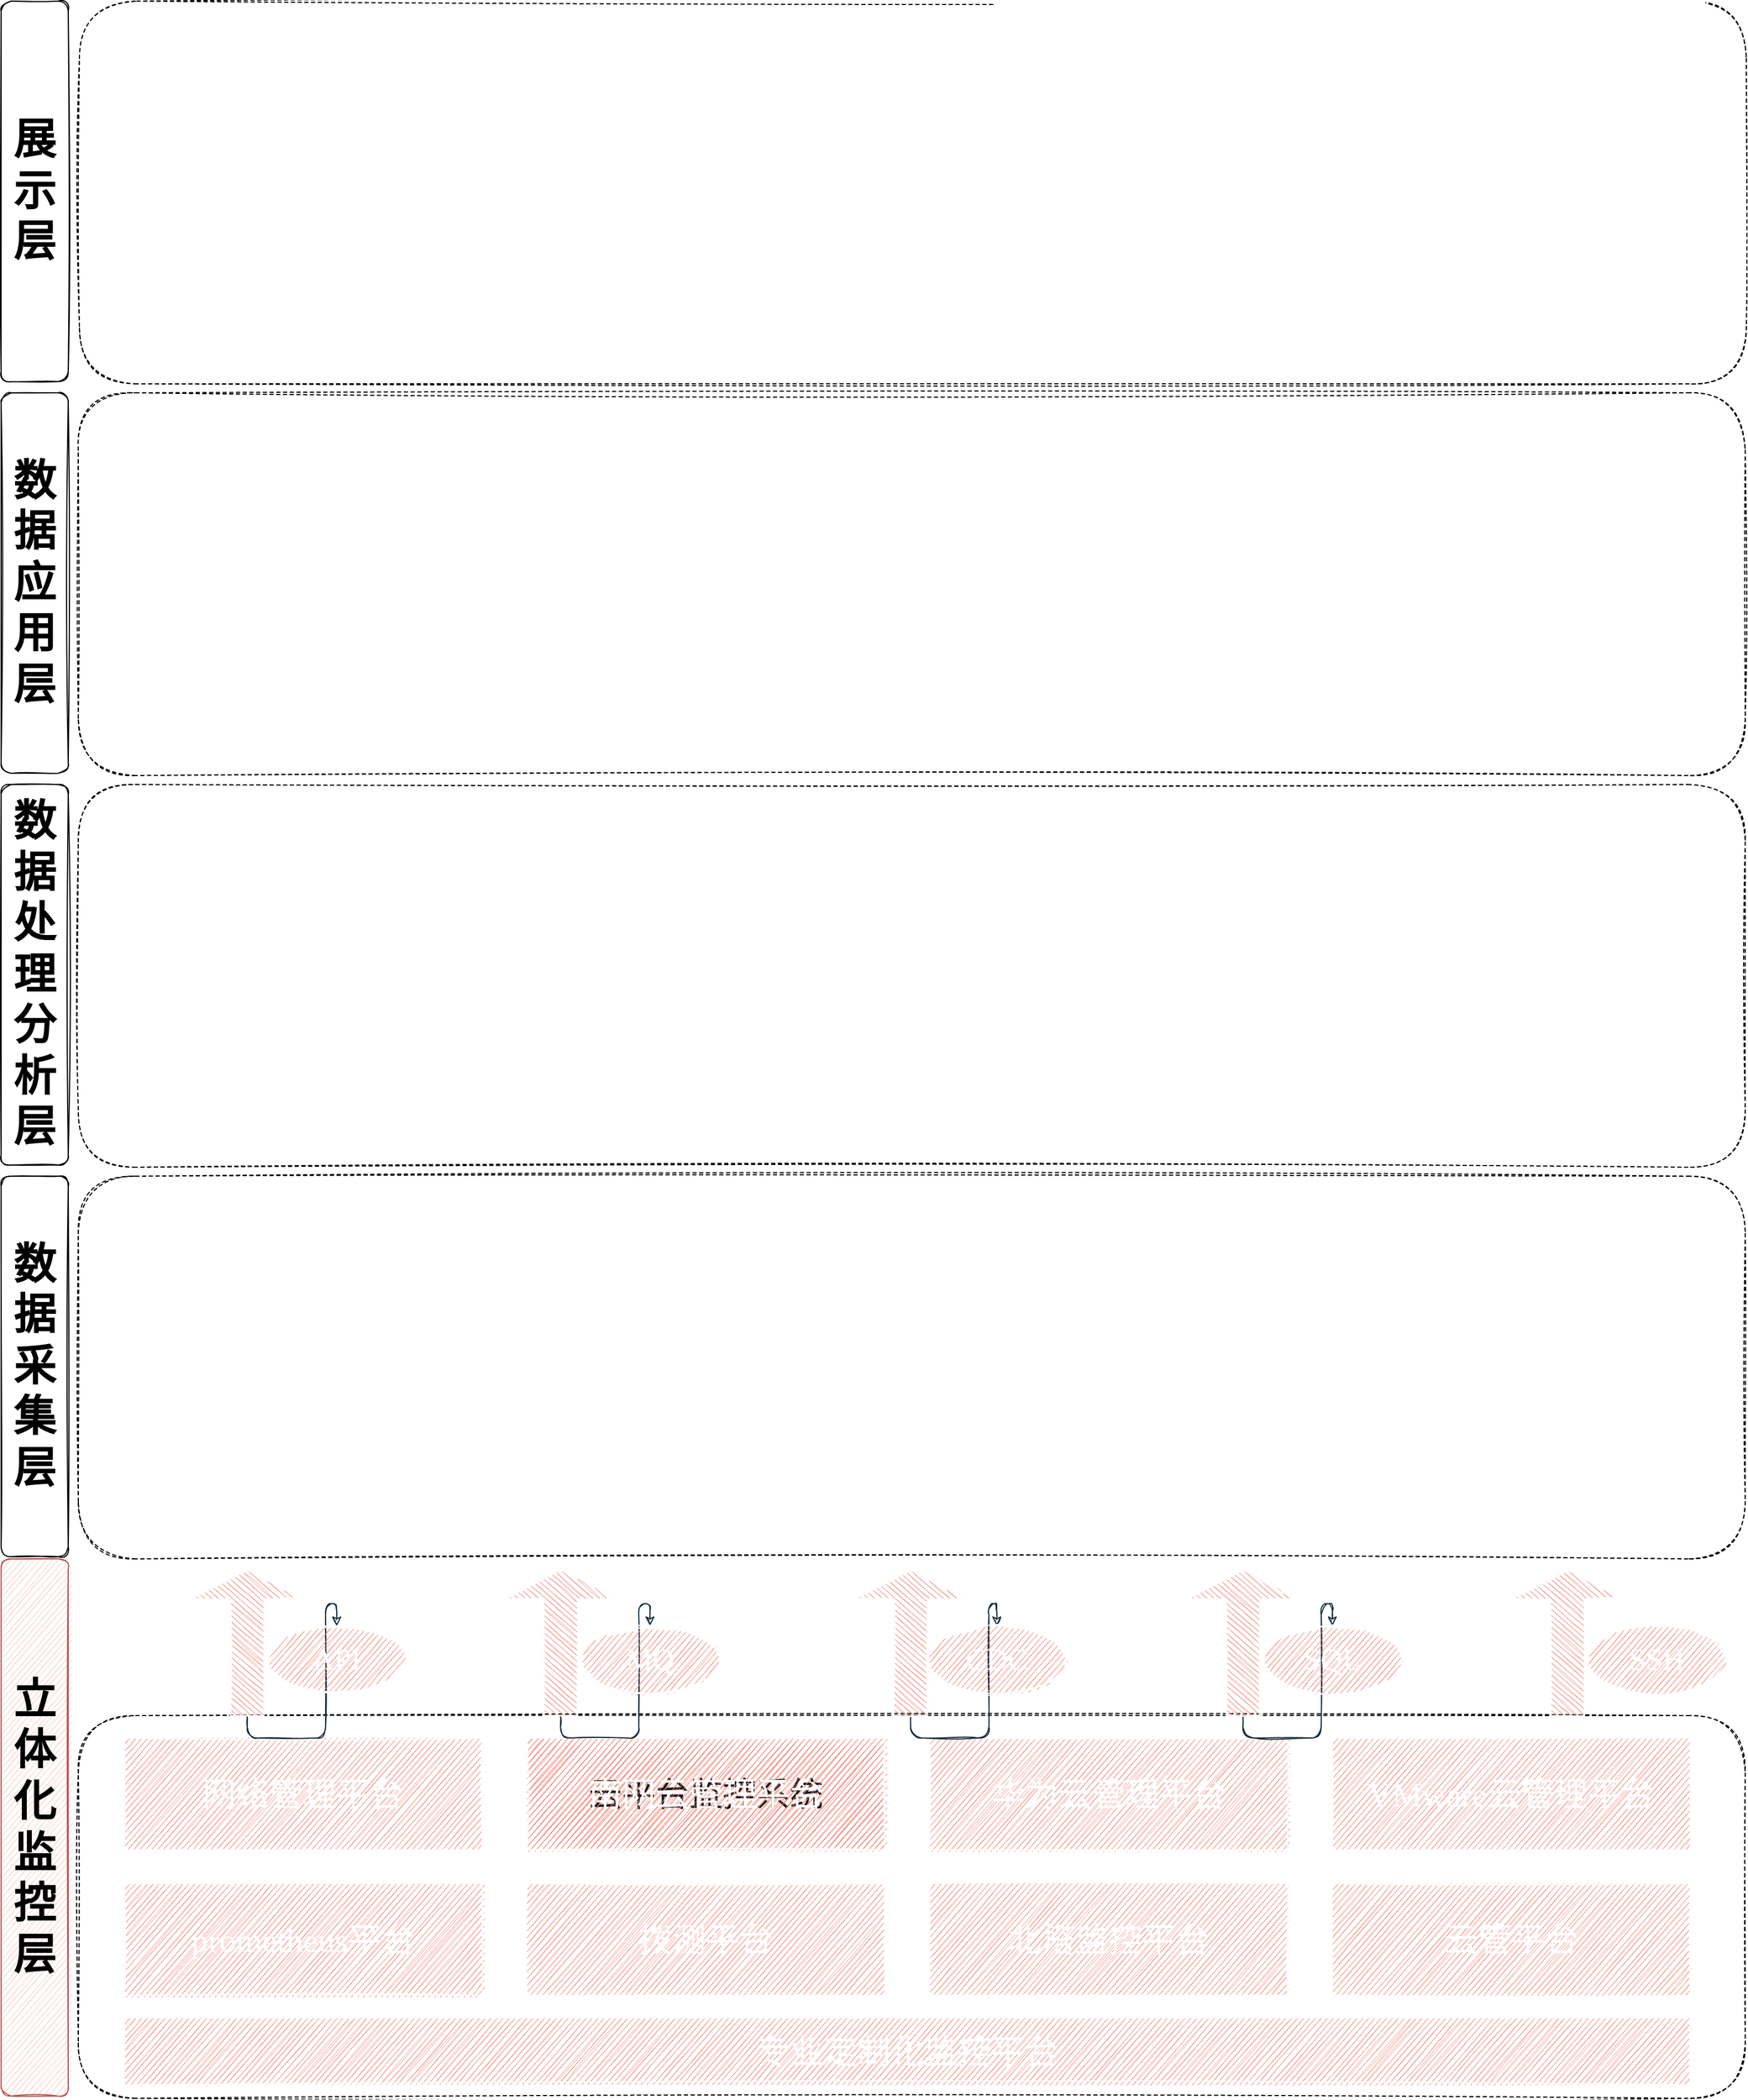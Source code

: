 <mxfile version="15.2.7" type="github">
  <diagram id="K7HydN_vtef9m2hoQVEX" name="Page-1">
    <mxGraphModel dx="2521" dy="1137" grid="1" gridSize="10" guides="1" tooltips="1" connect="1" arrows="1" fold="1" page="1" pageScale="1" pageWidth="827" pageHeight="1169" math="0" shadow="0">
      <root>
        <mxCell id="0" />
        <mxCell id="1" parent="0" />
        <mxCell id="Dmu5rAs_sLpRuxzt0D4c-6" value="" style="rounded=1;whiteSpace=wrap;html=1;sketch=1;dashed=1;" vertex="1" parent="1">
          <mxGeometry x="-330" y="718" width="1490" height="342" as="geometry" />
        </mxCell>
        <mxCell id="Dmu5rAs_sLpRuxzt0D4c-7" value="&lt;h2 style=&quot;font-size: 38px;&quot;&gt;&lt;font face=&quot;Times New Roman&quot; style=&quot;font-size: 38px;&quot;&gt;展示层&lt;/font&gt;&lt;/h2&gt;" style="rounded=1;whiteSpace=wrap;html=1;sketch=1;fontFamily=Comic Sans MS;fontSize=38;" vertex="1" parent="1">
          <mxGeometry x="-400" y="718" width="60" height="340" as="geometry" />
        </mxCell>
        <mxCell id="Dmu5rAs_sLpRuxzt0D4c-8" value="&lt;h2 style=&quot;font-size: 38px;&quot;&gt;&lt;font face=&quot;Times New Roman&quot; style=&quot;font-size: 38px;&quot;&gt;数据应用层&lt;/font&gt;&lt;/h2&gt;" style="rounded=1;whiteSpace=wrap;html=1;sketch=1;fontFamily=Comic Sans MS;fontSize=38;" vertex="1" parent="1">
          <mxGeometry x="-400" y="1068" width="60" height="340" as="geometry" />
        </mxCell>
        <mxCell id="Dmu5rAs_sLpRuxzt0D4c-9" value="&lt;h2 style=&quot;font-size: 38px;&quot;&gt;&lt;font face=&quot;Times New Roman&quot; style=&quot;font-size: 38px;&quot;&gt;数据处理分析层&lt;/font&gt;&lt;/h2&gt;" style="rounded=1;whiteSpace=wrap;html=1;sketch=1;fontFamily=Comic Sans MS;fontSize=38;" vertex="1" parent="1">
          <mxGeometry x="-400" y="1418" width="60" height="340" as="geometry" />
        </mxCell>
        <mxCell id="Dmu5rAs_sLpRuxzt0D4c-10" value="&lt;h2 style=&quot;font-size: 38px;&quot;&gt;&lt;font face=&quot;Times New Roman&quot; style=&quot;font-size: 38px;&quot;&gt;数据采集层&lt;/font&gt;&lt;/h2&gt;" style="rounded=1;whiteSpace=wrap;html=1;sketch=1;fontFamily=Comic Sans MS;fontSize=38;" vertex="1" parent="1">
          <mxGeometry x="-400" y="1768" width="60" height="340" as="geometry" />
        </mxCell>
        <mxCell id="Dmu5rAs_sLpRuxzt0D4c-13" value="" style="rounded=1;whiteSpace=wrap;html=1;sketch=1;dashed=1;" vertex="1" parent="1">
          <mxGeometry x="-331" y="1068" width="1490" height="342" as="geometry" />
        </mxCell>
        <mxCell id="Dmu5rAs_sLpRuxzt0D4c-14" value="" style="rounded=1;whiteSpace=wrap;html=1;sketch=1;dashed=1;" vertex="1" parent="1">
          <mxGeometry x="-331" y="1418" width="1490" height="342" as="geometry" />
        </mxCell>
        <mxCell id="Dmu5rAs_sLpRuxzt0D4c-15" value="" style="rounded=1;whiteSpace=wrap;html=1;sketch=1;dashed=1;" vertex="1" parent="1">
          <mxGeometry x="-331" y="1768" width="1490" height="342" as="geometry" />
        </mxCell>
        <mxCell id="Dmu5rAs_sLpRuxzt0D4c-17" value="&lt;h2 style=&quot;font-size: 38px;&quot;&gt;&lt;font face=&quot;Times New Roman&quot; style=&quot;font-size: 38px;&quot;&gt;立体化监控层&lt;/font&gt;&lt;/h2&gt;" style="rounded=1;whiteSpace=wrap;html=1;sketch=1;fontFamily=Comic Sans MS;fontSize=38;fillColor=#f8cecc;strokeColor=#b85450;" vertex="1" parent="1">
          <mxGeometry x="-400" y="2110" width="60" height="480" as="geometry" />
        </mxCell>
        <mxCell id="Dmu5rAs_sLpRuxzt0D4c-18" value="" style="rounded=1;whiteSpace=wrap;html=1;sketch=1;dashed=1;fontSize=38;fontFamily=Comic Sans MS;" vertex="1" parent="1">
          <mxGeometry x="-331" y="2250" width="1490" height="342" as="geometry" />
        </mxCell>
        <mxCell id="Dmu5rAs_sLpRuxzt0D4c-19" value="&lt;span style=&quot;font-size: 30px;&quot;&gt;网络管理平台&lt;/span&gt;" style="rounded=0;whiteSpace=wrap;html=1;sketch=1;fontColor=#FFFFFF;strokeColor=#FFFFFF;fillColor=#F08E81;labelBackgroundColor=none;fontSize=30;fontFamily=Comic Sans MS;" vertex="1" parent="1">
          <mxGeometry x="-290" y="2270" width="320" height="100" as="geometry" />
        </mxCell>
        <mxCell id="Dmu5rAs_sLpRuxzt0D4c-20" value="&lt;span style=&quot;color: rgb(255, 255, 255); font-size: 30px;&quot;&gt;prometheus&lt;/span&gt;&lt;font color=&quot;#ffffff&quot; style=&quot;font-size: 30px;&quot;&gt;&lt;span style=&quot;font-size: 30px;&quot;&gt;平台&lt;/span&gt;&lt;/font&gt;" style="rounded=0;whiteSpace=wrap;html=1;sketch=1;fontColor=#1A1A1A;strokeColor=#FFFFFF;fillColor=#F08E81;fontSize=30;fontFamily=Comic Sans MS;" vertex="1" parent="1">
          <mxGeometry x="-290" y="2400" width="320" height="100" as="geometry" />
        </mxCell>
        <mxCell id="Dmu5rAs_sLpRuxzt0D4c-21" value="云平台监控系统" style="rounded=0;whiteSpace=wrap;html=1;sketch=1;fontColor=#1A1A1A;strokeColor=#FFFFFF;fillColor=#F08E81;fontSize=30;fontFamily=Comic Sans MS;" vertex="1" parent="1">
          <mxGeometry x="70" y="2270" width="320" height="100" as="geometry" />
        </mxCell>
        <mxCell id="Dmu5rAs_sLpRuxzt0D4c-22" value="&lt;span style=&quot;color: rgb(255, 255, 255); font-size: 30px;&quot;&gt;拨测平台&lt;/span&gt;" style="rounded=0;whiteSpace=wrap;html=1;sketch=1;fontColor=#1A1A1A;strokeColor=#FFFFFF;fillColor=#F08E81;fontSize=30;fontFamily=Comic Sans MS;" vertex="1" parent="1">
          <mxGeometry x="70" y="2400" width="320" height="100" as="geometry" />
        </mxCell>
        <mxCell id="Dmu5rAs_sLpRuxzt0D4c-23" value="&lt;span style=&quot;color: rgb(255, 255, 255); font-size: 30px;&quot;&gt;华为云管理平台&lt;/span&gt;" style="rounded=0;whiteSpace=wrap;html=1;sketch=1;fontColor=#1A1A1A;strokeColor=#FFFFFF;fillColor=#F08E81;fontSize=30;fontFamily=Comic Sans MS;" vertex="1" parent="1">
          <mxGeometry x="430" y="2270" width="320" height="100" as="geometry" />
        </mxCell>
        <mxCell id="Dmu5rAs_sLpRuxzt0D4c-24" value="&lt;font color=&quot;#ffffff&quot; style=&quot;font-size: 30px;&quot;&gt;&lt;span style=&quot;font-size: 30px;&quot;&gt;北塔监控平台&lt;/span&gt;&lt;/font&gt;" style="rounded=0;whiteSpace=wrap;html=1;sketch=1;fontColor=#1A1A1A;strokeColor=#FFFFFF;fillColor=#F08E81;fontSize=30;fontFamily=Comic Sans MS;" vertex="1" parent="1">
          <mxGeometry x="430" y="2400" width="320" height="100" as="geometry" />
        </mxCell>
        <mxCell id="Dmu5rAs_sLpRuxzt0D4c-25" value="&lt;span style=&quot;color: rgb(255, 255, 255); font-size: 30px;&quot;&gt;VMware云管理平台&lt;/span&gt;" style="rounded=0;whiteSpace=wrap;html=1;sketch=1;fontColor=#1A1A1A;strokeColor=#FFFFFF;fillColor=#F08E81;fontSize=30;fontFamily=Comic Sans MS;" vertex="1" parent="1">
          <mxGeometry x="790" y="2270" width="320" height="100" as="geometry" />
        </mxCell>
        <mxCell id="Dmu5rAs_sLpRuxzt0D4c-26" value="&lt;span style=&quot;color: rgb(255, 255, 255); font-size: 30px;&quot;&gt;云管平台&lt;/span&gt;" style="rounded=0;whiteSpace=wrap;html=1;sketch=1;fontColor=#1A1A1A;strokeColor=#FFFFFF;fillColor=#F08E81;fontSize=30;fontFamily=Comic Sans MS;" vertex="1" parent="1">
          <mxGeometry x="790" y="2400" width="320" height="100" as="geometry" />
        </mxCell>
        <mxCell id="Dmu5rAs_sLpRuxzt0D4c-27" value="&lt;span style=&quot;color: rgb(255, 255, 255); font-size: 30px;&quot;&gt;专业定制化监控平台&lt;/span&gt;" style="rounded=0;whiteSpace=wrap;html=1;sketch=1;fontColor=#1A1A1A;strokeColor=#FFFFFF;fillColor=#F08E81;fontSize=30;fontFamily=Comic Sans MS;" vertex="1" parent="1">
          <mxGeometry x="-290" y="2520" width="1400" height="60" as="geometry" />
        </mxCell>
        <mxCell id="Dmu5rAs_sLpRuxzt0D4c-28" value="&lt;font color=&quot;#ffffff&quot; style=&quot;font-size: 30px;&quot;&gt;&lt;span style=&quot;font-size: 30px;&quot;&gt;南网云管理平台&lt;/span&gt;&lt;/font&gt;" style="rounded=0;whiteSpace=wrap;html=1;sketch=1;fontColor=#1A1A1A;strokeColor=#FFFFFF;fillColor=#F08E81;fontSize=30;fontFamily=Comic Sans MS;" vertex="1" parent="1">
          <mxGeometry x="70" y="2270" width="320" height="100" as="geometry" />
        </mxCell>
        <mxCell id="Dmu5rAs_sLpRuxzt0D4c-36" value="" style="edgeStyle=orthogonalEdgeStyle;curved=0;rounded=1;sketch=1;orthogonalLoop=1;jettySize=auto;html=1;fontSize=38;fontColor=#FFFFFF;strokeColor=#182E3E;fontFamily=Comic Sans MS;" edge="1" parent="1" source="Dmu5rAs_sLpRuxzt0D4c-29" target="Dmu5rAs_sLpRuxzt0D4c-35">
          <mxGeometry relative="1" as="geometry" />
        </mxCell>
        <mxCell id="Dmu5rAs_sLpRuxzt0D4c-29" value="" style="shape=singleArrow;direction=north;whiteSpace=wrap;html=1;rounded=0;labelBackgroundColor=none;sketch=1;fontSize=38;fontColor=#FFFFFF;strokeColor=#FFFFFF;fillColor=#F08E81;fontFamily=Comic Sans MS;" vertex="1" parent="1">
          <mxGeometry x="-230" y="2120" width="100" height="130" as="geometry" />
        </mxCell>
        <mxCell id="Dmu5rAs_sLpRuxzt0D4c-40" value="" style="edgeStyle=orthogonalEdgeStyle;curved=0;rounded=1;sketch=1;orthogonalLoop=1;jettySize=auto;html=1;fontSize=38;fontColor=#FFFFFF;strokeColor=#182E3E;fontFamily=Comic Sans MS;" edge="1" parent="1" source="Dmu5rAs_sLpRuxzt0D4c-30" target="Dmu5rAs_sLpRuxzt0D4c-39">
          <mxGeometry relative="1" as="geometry" />
        </mxCell>
        <mxCell id="Dmu5rAs_sLpRuxzt0D4c-30" value="" style="shape=singleArrow;direction=north;whiteSpace=wrap;html=1;rounded=0;labelBackgroundColor=none;sketch=1;fontSize=38;fontColor=#FFFFFF;strokeColor=#FFFFFF;fillColor=#F08E81;fontFamily=Comic Sans MS;" vertex="1" parent="1">
          <mxGeometry x="363" y="2120" width="100" height="130" as="geometry" />
        </mxCell>
        <mxCell id="Dmu5rAs_sLpRuxzt0D4c-42" value="" style="edgeStyle=orthogonalEdgeStyle;curved=0;rounded=1;sketch=1;orthogonalLoop=1;jettySize=auto;html=1;fontSize=38;fontColor=#FFFFFF;strokeColor=#182E3E;fontFamily=Comic Sans MS;" edge="1" parent="1" source="Dmu5rAs_sLpRuxzt0D4c-31" target="Dmu5rAs_sLpRuxzt0D4c-41">
          <mxGeometry relative="1" as="geometry" />
        </mxCell>
        <mxCell id="Dmu5rAs_sLpRuxzt0D4c-31" value="" style="shape=singleArrow;direction=north;whiteSpace=wrap;html=1;rounded=0;labelBackgroundColor=none;sketch=1;fontSize=38;fontColor=#FFFFFF;strokeColor=#FFFFFF;fillColor=#F08E81;fontFamily=Comic Sans MS;" vertex="1" parent="1">
          <mxGeometry x="660" y="2120" width="100" height="130" as="geometry" />
        </mxCell>
        <mxCell id="Dmu5rAs_sLpRuxzt0D4c-32" value="" style="shape=singleArrow;direction=north;whiteSpace=wrap;html=1;rounded=0;labelBackgroundColor=none;sketch=1;fontSize=38;fontColor=#FFFFFF;strokeColor=#FFFFFF;fillColor=#F08E81;fontFamily=Comic Sans MS;" vertex="1" parent="1">
          <mxGeometry x="950" y="2120" width="100" height="130" as="geometry" />
        </mxCell>
        <mxCell id="Dmu5rAs_sLpRuxzt0D4c-38" value="" style="edgeStyle=orthogonalEdgeStyle;curved=0;rounded=1;sketch=1;orthogonalLoop=1;jettySize=auto;html=1;fontSize=38;fontColor=#FFFFFF;strokeColor=#182E3E;fontFamily=Comic Sans MS;" edge="1" parent="1" source="Dmu5rAs_sLpRuxzt0D4c-34" target="Dmu5rAs_sLpRuxzt0D4c-37">
          <mxGeometry relative="1" as="geometry" />
        </mxCell>
        <mxCell id="Dmu5rAs_sLpRuxzt0D4c-34" value="" style="shape=singleArrow;direction=north;whiteSpace=wrap;html=1;rounded=0;labelBackgroundColor=none;sketch=1;fontSize=38;fontColor=#FFFFFF;strokeColor=#FFFFFF;fillColor=#F08E81;fontFamily=Comic Sans MS;" vertex="1" parent="1">
          <mxGeometry x="50" y="2120" width="100" height="130" as="geometry" />
        </mxCell>
        <mxCell id="Dmu5rAs_sLpRuxzt0D4c-35" value="API" style="ellipse;whiteSpace=wrap;html=1;rounded=0;fontSize=27;fontColor=#FFFFFF;strokeColor=#FFFFFF;fillColor=#F08E81;sketch=1;fontFamily=Comic Sans MS;" vertex="1" parent="1">
          <mxGeometry x="-160" y="2170" width="120" height="60" as="geometry" />
        </mxCell>
        <mxCell id="Dmu5rAs_sLpRuxzt0D4c-37" value="MQ" style="ellipse;whiteSpace=wrap;html=1;rounded=0;fontSize=27;fontColor=#FFFFFF;strokeColor=#FFFFFF;fillColor=#F08E81;sketch=1;fontFamily=Comic Sans MS;" vertex="1" parent="1">
          <mxGeometry x="120" y="2170" width="120" height="60" as="geometry" />
        </mxCell>
        <mxCell id="Dmu5rAs_sLpRuxzt0D4c-39" value="CDC" style="ellipse;whiteSpace=wrap;html=1;rounded=0;fontSize=27;fontColor=#FFFFFF;strokeColor=#FFFFFF;fillColor=#F08E81;sketch=1;fontFamily=Comic Sans MS;" vertex="1" parent="1">
          <mxGeometry x="430" y="2170" width="120" height="60" as="geometry" />
        </mxCell>
        <mxCell id="Dmu5rAs_sLpRuxzt0D4c-41" value="SQL" style="ellipse;whiteSpace=wrap;html=1;rounded=0;fontSize=27;fontColor=#FFFFFF;strokeColor=#FFFFFF;fillColor=#F08E81;sketch=1;fontFamily=Comic Sans MS;" vertex="1" parent="1">
          <mxGeometry x="730" y="2170" width="120" height="60" as="geometry" />
        </mxCell>
        <mxCell id="Dmu5rAs_sLpRuxzt0D4c-43" value="SSH" style="ellipse;whiteSpace=wrap;html=1;rounded=0;fontSize=27;fontColor=#FFFFFF;strokeColor=#FFFFFF;fillColor=#F08E81;sketch=1;fontFamily=Comic Sans MS;" vertex="1" parent="1">
          <mxGeometry x="1020" y="2170" width="120" height="60" as="geometry" />
        </mxCell>
      </root>
    </mxGraphModel>
  </diagram>
</mxfile>
